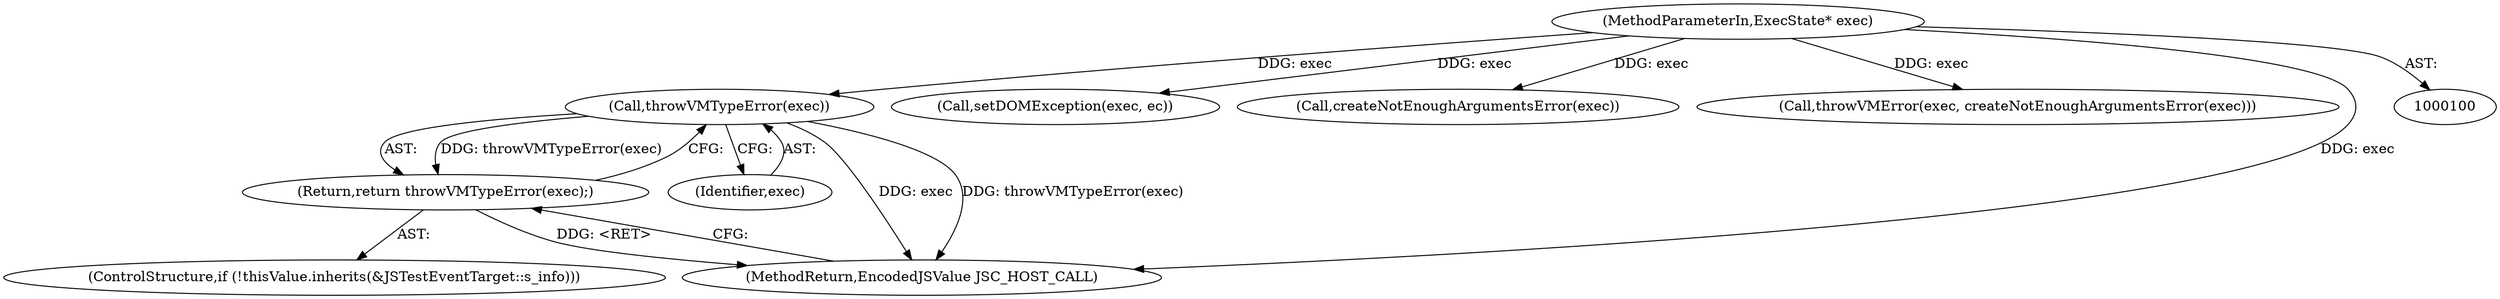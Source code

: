 digraph "0_Chrome_b944f670bb7a8a919daac497a4ea0536c954c201_13@pointer" {
"1000113" [label="(Call,throwVMTypeError(exec))"];
"1000101" [label="(MethodParameterIn,ExecState* exec)"];
"1000112" [label="(Return,return throwVMTypeError(exec);)"];
"1000153" [label="(Call,setDOMException(exec, ec))"];
"1000134" [label="(Call,createNotEnoughArgumentsError(exec))"];
"1000114" [label="(Identifier,exec)"];
"1000132" [label="(Call,throwVMError(exec, createNotEnoughArgumentsError(exec)))"];
"1000159" [label="(MethodReturn,EncodedJSValue JSC_HOST_CALL)"];
"1000107" [label="(ControlStructure,if (!thisValue.inherits(&JSTestEventTarget::s_info)))"];
"1000112" [label="(Return,return throwVMTypeError(exec);)"];
"1000113" [label="(Call,throwVMTypeError(exec))"];
"1000101" [label="(MethodParameterIn,ExecState* exec)"];
"1000113" -> "1000112"  [label="AST: "];
"1000113" -> "1000114"  [label="CFG: "];
"1000114" -> "1000113"  [label="AST: "];
"1000112" -> "1000113"  [label="CFG: "];
"1000113" -> "1000159"  [label="DDG: exec"];
"1000113" -> "1000159"  [label="DDG: throwVMTypeError(exec)"];
"1000113" -> "1000112"  [label="DDG: throwVMTypeError(exec)"];
"1000101" -> "1000113"  [label="DDG: exec"];
"1000101" -> "1000100"  [label="AST: "];
"1000101" -> "1000159"  [label="DDG: exec"];
"1000101" -> "1000132"  [label="DDG: exec"];
"1000101" -> "1000134"  [label="DDG: exec"];
"1000101" -> "1000153"  [label="DDG: exec"];
"1000112" -> "1000107"  [label="AST: "];
"1000159" -> "1000112"  [label="CFG: "];
"1000112" -> "1000159"  [label="DDG: <RET>"];
}
